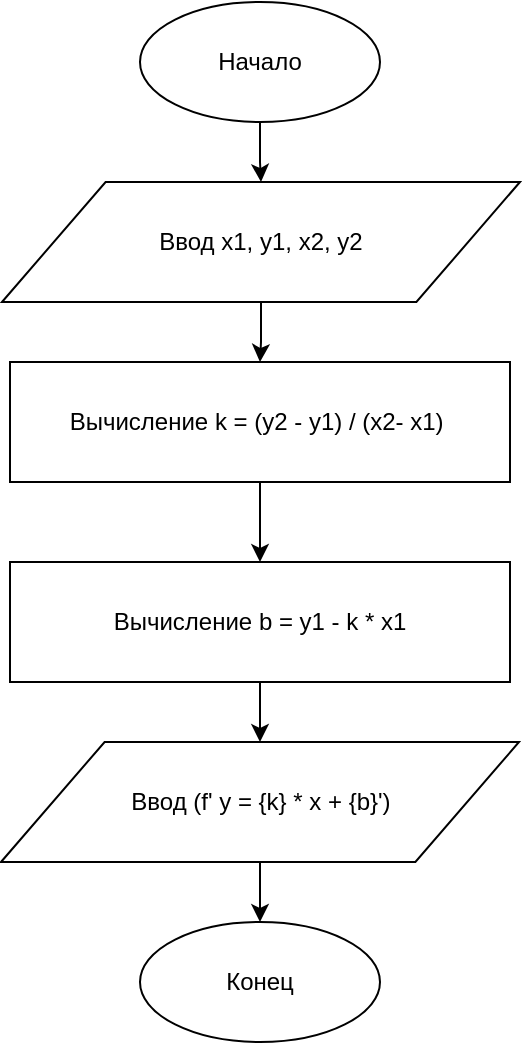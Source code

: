 <mxfile version="12.0.0" type="google" pages="1"><diagram id="8nVoKwEHyPX8iuhCumOi" name="Page-1"><mxGraphModel dx="1412" dy="812" grid="1" gridSize="10" guides="1" tooltips="1" connect="1" arrows="1" fold="1" page="1" pageScale="1" pageWidth="827" pageHeight="1169" math="0" shadow="0"><root><mxCell id="0"/><mxCell id="1" parent="0"/><mxCell id="g_1tJbbTV0WLYEsK7wUY-11" value="" style="edgeStyle=orthogonalEdgeStyle;rounded=0;orthogonalLoop=1;jettySize=auto;html=1;" parent="1" source="TXWd8aVMKdnE1n2BG64e-1" target="g_1tJbbTV0WLYEsK7wUY-1" edge="1"><mxGeometry relative="1" as="geometry"/></mxCell><mxCell id="TXWd8aVMKdnE1n2BG64e-1" value="Начало" style="ellipse;whiteSpace=wrap;html=1;" parent="1" vertex="1"><mxGeometry x="353" y="60" width="120" height="60" as="geometry"/></mxCell><mxCell id="g_1tJbbTV0WLYEsK7wUY-5" value="" style="edgeStyle=orthogonalEdgeStyle;rounded=0;orthogonalLoop=1;jettySize=auto;html=1;" parent="1" source="g_1tJbbTV0WLYEsK7wUY-1" target="g_1tJbbTV0WLYEsK7wUY-3" edge="1"><mxGeometry relative="1" as="geometry"/></mxCell><mxCell id="g_1tJbbTV0WLYEsK7wUY-1" value="Ввод x1, y1, x2, y2" style="shape=parallelogram;perimeter=parallelogramPerimeter;whiteSpace=wrap;html=1;" parent="1" vertex="1"><mxGeometry x="284" y="150" width="259" height="60" as="geometry"/></mxCell><mxCell id="g_1tJbbTV0WLYEsK7wUY-6" value="" style="edgeStyle=orthogonalEdgeStyle;rounded=0;orthogonalLoop=1;jettySize=auto;html=1;" parent="1" source="g_1tJbbTV0WLYEsK7wUY-3" target="g_1tJbbTV0WLYEsK7wUY-4" edge="1"><mxGeometry relative="1" as="geometry"/></mxCell><mxCell id="g_1tJbbTV0WLYEsK7wUY-3" value="Вычисление k = (y2 - y1) / (x2- x1)&amp;nbsp;" style="rounded=0;whiteSpace=wrap;html=1;" parent="1" vertex="1"><mxGeometry x="288" y="240" width="250" height="60" as="geometry"/></mxCell><mxCell id="g_1tJbbTV0WLYEsK7wUY-8" value="" style="edgeStyle=orthogonalEdgeStyle;rounded=0;orthogonalLoop=1;jettySize=auto;html=1;" parent="1" source="g_1tJbbTV0WLYEsK7wUY-4" target="g_1tJbbTV0WLYEsK7wUY-7" edge="1"><mxGeometry relative="1" as="geometry"/></mxCell><mxCell id="g_1tJbbTV0WLYEsK7wUY-4" value="Вычисление b = y1 - k * x1" style="rounded=0;whiteSpace=wrap;html=1;" parent="1" vertex="1"><mxGeometry x="288" y="340" width="250" height="60" as="geometry"/></mxCell><mxCell id="g_1tJbbTV0WLYEsK7wUY-10" value="" style="edgeStyle=orthogonalEdgeStyle;rounded=0;orthogonalLoop=1;jettySize=auto;html=1;" parent="1" source="g_1tJbbTV0WLYEsK7wUY-7" target="g_1tJbbTV0WLYEsK7wUY-9" edge="1"><mxGeometry relative="1" as="geometry"/></mxCell><mxCell id="g_1tJbbTV0WLYEsK7wUY-7" value="Ввод (f' y = {k} * x + {b}')" style="shape=parallelogram;perimeter=parallelogramPerimeter;whiteSpace=wrap;html=1;" parent="1" vertex="1"><mxGeometry x="283.5" y="430" width="259" height="60" as="geometry"/></mxCell><mxCell id="g_1tJbbTV0WLYEsK7wUY-9" value="Конец" style="ellipse;whiteSpace=wrap;html=1;" parent="1" vertex="1"><mxGeometry x="353" y="520" width="120" height="60" as="geometry"/></mxCell></root></mxGraphModel></diagram></mxfile>